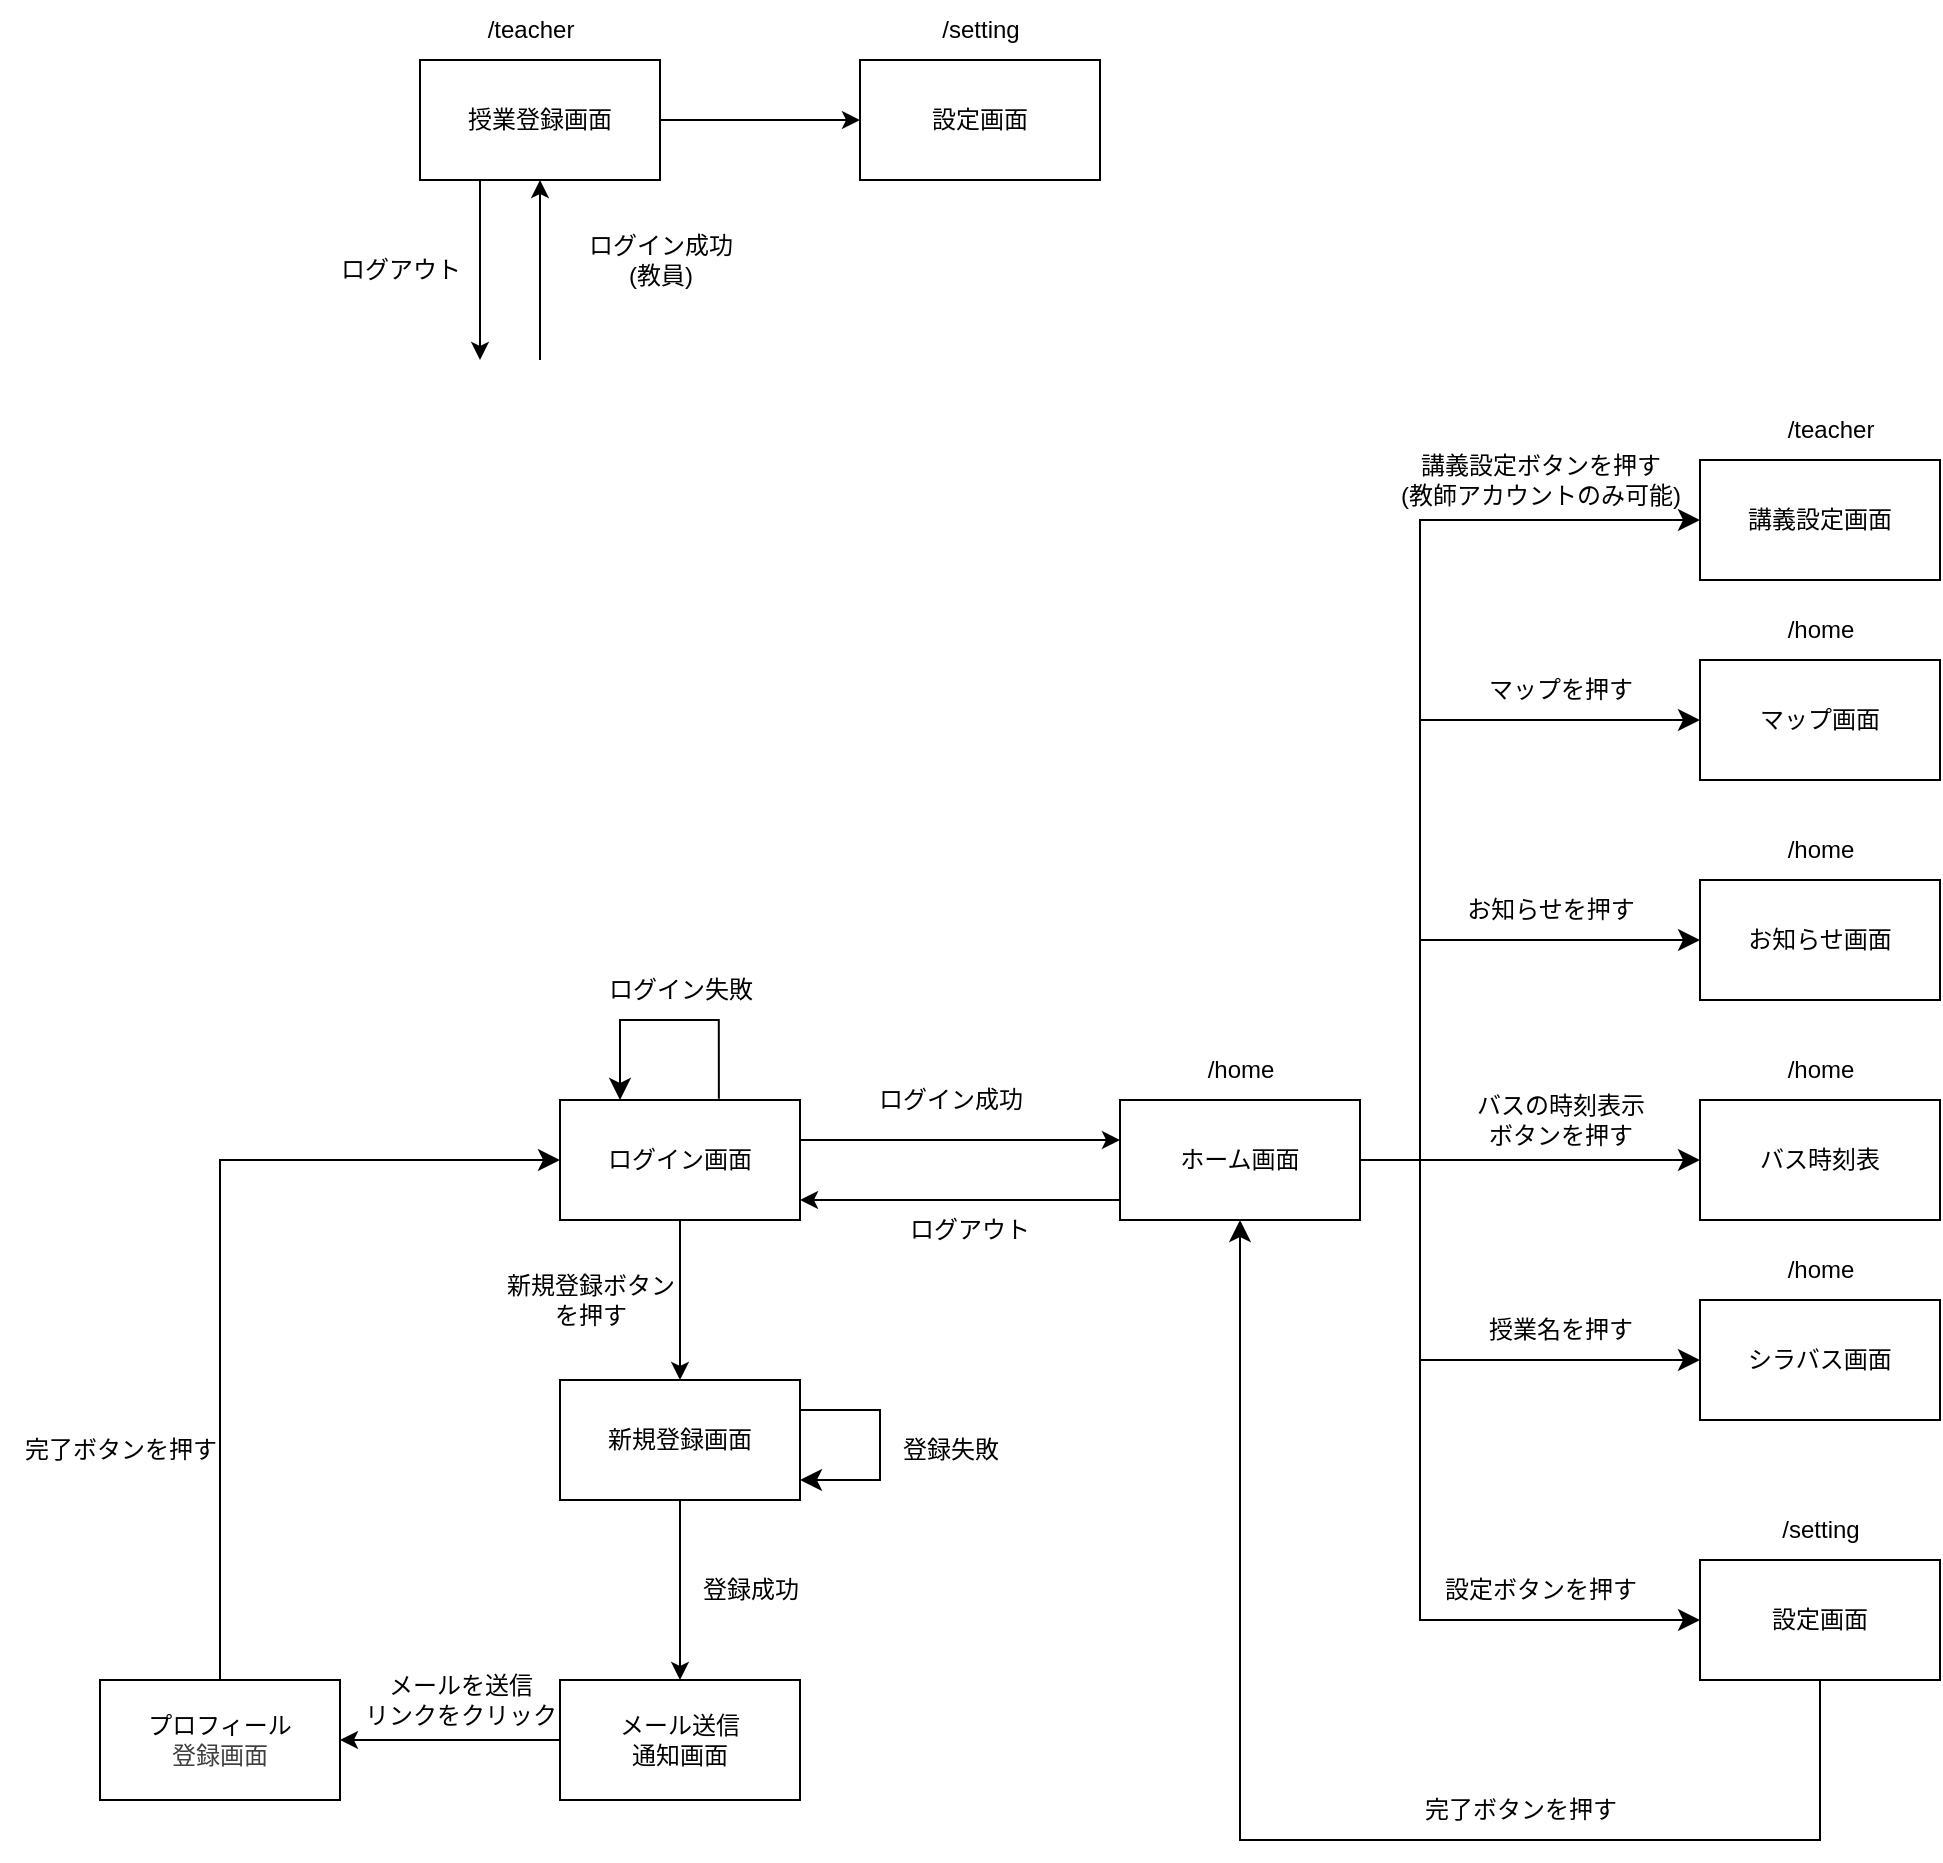 <mxfile>
    <diagram id="_tDs0RsYlQ4fGwmbFPf8" name="画面遷移図">
        <mxGraphModel dx="2540" dy="2001" grid="1" gridSize="10" guides="1" tooltips="1" connect="1" arrows="1" fold="1" page="1" pageScale="1" pageWidth="827" pageHeight="1169" math="0" shadow="0">
            <root>
                <mxCell id="0"/>
                <mxCell id="1" parent="0"/>
                <mxCell id="6" value="" style="edgeStyle=none;html=1;" parent="1" edge="1">
                    <mxGeometry relative="1" as="geometry">
                        <mxPoint x="210" y="60" as="sourcePoint"/>
                        <mxPoint x="370" y="60" as="targetPoint"/>
                    </mxGeometry>
                </mxCell>
                <mxCell id="kCsaJ0fg4Aw9UNDFYanI-20" style="edgeStyle=none;html=1;" parent="1" source="2" target="kCsaJ0fg4Aw9UNDFYanI-19" edge="1">
                    <mxGeometry relative="1" as="geometry"/>
                </mxCell>
                <mxCell id="kCsaJ0fg4Aw9UNDFYanI-71" style="edgeStyle=none;html=1;entryX=0.5;entryY=1;entryDx=0;entryDy=0;" parent="1" target="kCsaJ0fg4Aw9UNDFYanI-63" edge="1">
                    <mxGeometry relative="1" as="geometry">
                        <mxPoint x="80" y="-330" as="sourcePoint"/>
                        <mxPoint x="420" y="-260" as="targetPoint"/>
                    </mxGeometry>
                </mxCell>
                <mxCell id="2" value="ログイン画面" style="rounded=0;whiteSpace=wrap;html=1;" parent="1" vertex="1">
                    <mxGeometry x="90" y="40" width="120" height="60" as="geometry"/>
                </mxCell>
                <mxCell id="5" value="ホーム画面" style="rounded=0;whiteSpace=wrap;html=1;" parent="1" vertex="1">
                    <mxGeometry x="370" y="40" width="120" height="60" as="geometry"/>
                </mxCell>
                <mxCell id="kCsaJ0fg4Aw9UNDFYanI-15" value="" style="edgeStyle=segmentEdgeStyle;endArrow=classic;html=1;curved=0;rounded=0;endSize=8;startSize=8;entryX=0.25;entryY=0;entryDx=0;entryDy=0;exitX=0.412;exitY=-0.01;exitDx=0;exitDy=0;exitPerimeter=0;" parent="1" target="2" edge="1">
                    <mxGeometry width="50" height="50" relative="1" as="geometry">
                        <mxPoint x="169.44" y="39.4" as="sourcePoint"/>
                        <mxPoint x="150" as="targetPoint"/>
                        <Array as="points">
                            <mxPoint x="169"/>
                            <mxPoint x="120"/>
                        </Array>
                    </mxGeometry>
                </mxCell>
                <mxCell id="kCsaJ0fg4Aw9UNDFYanI-16" value="ログイン失敗" style="text;html=1;align=center;verticalAlign=middle;resizable=0;points=[];autosize=1;strokeColor=none;fillColor=none;" parent="1" vertex="1">
                    <mxGeometry x="100" y="-30" width="100" height="30" as="geometry"/>
                </mxCell>
                <mxCell id="kCsaJ0fg4Aw9UNDFYanI-41" style="edgeStyle=none;html=1;entryX=0.5;entryY=0;entryDx=0;entryDy=0;" parent="1" source="kCsaJ0fg4Aw9UNDFYanI-19" target="kCsaJ0fg4Aw9UNDFYanI-38" edge="1">
                    <mxGeometry relative="1" as="geometry"/>
                </mxCell>
                <mxCell id="kCsaJ0fg4Aw9UNDFYanI-19" value="新規登録画面" style="rounded=0;whiteSpace=wrap;html=1;" parent="1" vertex="1">
                    <mxGeometry x="90" y="180" width="120" height="60" as="geometry"/>
                </mxCell>
                <mxCell id="kCsaJ0fg4Aw9UNDFYanI-21" value="新規登録ボタン&lt;br&gt;&lt;div&gt;を押す&lt;/div&gt;" style="text;html=1;align=center;verticalAlign=middle;resizable=0;points=[];autosize=1;strokeColor=none;fillColor=none;" parent="1" vertex="1">
                    <mxGeometry x="50" y="120" width="110" height="40" as="geometry"/>
                </mxCell>
                <mxCell id="12" value="シラバス画面" style="rounded=0;whiteSpace=wrap;html=1;" parent="1" vertex="1">
                    <mxGeometry x="660" y="-70" width="120" height="60" as="geometry"/>
                </mxCell>
                <mxCell id="13" value="お知らせ画面" style="rounded=0;whiteSpace=wrap;html=1;" parent="1" vertex="1">
                    <mxGeometry x="660" y="-70" width="120" height="60" as="geometry"/>
                </mxCell>
                <mxCell id="14" value="バス時刻表" style="rounded=0;whiteSpace=wrap;html=1;" parent="1" vertex="1">
                    <mxGeometry x="660" y="40" width="120" height="60" as="geometry"/>
                </mxCell>
                <mxCell id="15" value="マップ画面" style="rounded=0;whiteSpace=wrap;html=1;" parent="1" vertex="1">
                    <mxGeometry x="660" y="-180" width="120" height="60" as="geometry"/>
                </mxCell>
                <mxCell id="kCsaJ0fg4Aw9UNDFYanI-23" value="" style="edgeStyle=segmentEdgeStyle;endArrow=classic;html=1;curved=0;rounded=0;endSize=8;startSize=8;exitX=1;exitY=0.5;exitDx=0;exitDy=0;entryX=0;entryY=0.5;entryDx=0;entryDy=0;" parent="1" source="5" target="15" edge="1">
                    <mxGeometry width="50" height="50" relative="1" as="geometry">
                        <mxPoint x="305.02" y="235" as="sourcePoint"/>
                        <mxPoint x="554.98" y="180" as="targetPoint"/>
                        <Array as="points">
                            <mxPoint x="520" y="70"/>
                            <mxPoint x="520" y="-150"/>
                        </Array>
                    </mxGeometry>
                </mxCell>
                <mxCell id="18" value="設定画面" style="rounded=0;whiteSpace=wrap;html=1;" parent="1" vertex="1">
                    <mxGeometry x="660" y="270" width="120" height="60" as="geometry"/>
                </mxCell>
                <mxCell id="19" value="" style="edgeStyle=segmentEdgeStyle;endArrow=classic;html=1;curved=0;rounded=0;endSize=8;startSize=8;entryX=0;entryY=0.5;entryDx=0;entryDy=0;" parent="1" target="13" edge="1">
                    <mxGeometry width="50" height="50" relative="1" as="geometry">
                        <mxPoint x="490" y="70" as="sourcePoint"/>
                        <mxPoint x="560" y="-80" as="targetPoint"/>
                        <Array as="points">
                            <mxPoint x="520" y="70"/>
                            <mxPoint x="520" y="-40"/>
                        </Array>
                    </mxGeometry>
                </mxCell>
                <mxCell id="20" value="" style="edgeStyle=segmentEdgeStyle;endArrow=classic;html=1;curved=0;rounded=0;endSize=8;startSize=8;entryX=0;entryY=0.5;entryDx=0;entryDy=0;" parent="1" target="14" edge="1">
                    <mxGeometry width="50" height="50" relative="1" as="geometry">
                        <mxPoint x="490" y="70" as="sourcePoint"/>
                        <mxPoint x="540" y="20" as="targetPoint"/>
                    </mxGeometry>
                </mxCell>
                <mxCell id="21" value="" style="edgeStyle=segmentEdgeStyle;endArrow=classic;html=1;curved=0;rounded=0;endSize=8;startSize=8;entryX=0;entryY=0.5;entryDx=0;entryDy=0;" parent="1" target="18" edge="1">
                    <mxGeometry width="50" height="50" relative="1" as="geometry">
                        <mxPoint x="490" y="70" as="sourcePoint"/>
                        <mxPoint x="540" y="180" as="targetPoint"/>
                        <Array as="points">
                            <mxPoint x="520" y="70"/>
                            <mxPoint x="520" y="300"/>
                        </Array>
                    </mxGeometry>
                </mxCell>
                <mxCell id="kCsaJ0fg4Aw9UNDFYanI-27" value="マップを押す" style="text;html=1;align=center;verticalAlign=middle;resizable=0;points=[];autosize=1;strokeColor=none;fillColor=none;" parent="1" vertex="1">
                    <mxGeometry x="540" y="-180" width="100" height="30" as="geometry"/>
                </mxCell>
                <mxCell id="kCsaJ0fg4Aw9UNDFYanI-28" value="お知らせを押す" style="text;html=1;align=center;verticalAlign=middle;resizable=0;points=[];autosize=1;strokeColor=none;fillColor=none;" parent="1" vertex="1">
                    <mxGeometry x="530" y="-70" width="110" height="30" as="geometry"/>
                </mxCell>
                <mxCell id="kCsaJ0fg4Aw9UNDFYanI-29" value="バスの時刻表示&lt;br&gt;ボタンを押す" style="text;html=1;align=center;verticalAlign=middle;resizable=0;points=[];autosize=1;strokeColor=none;fillColor=none;" parent="1" vertex="1">
                    <mxGeometry x="535" y="30" width="110" height="40" as="geometry"/>
                </mxCell>
                <mxCell id="kCsaJ0fg4Aw9UNDFYanI-30" value="設定ボタンを押す" style="text;html=1;align=center;verticalAlign=middle;resizable=0;points=[];autosize=1;strokeColor=none;fillColor=none;" parent="1" vertex="1">
                    <mxGeometry x="520" y="270" width="120" height="30" as="geometry"/>
                </mxCell>
                <mxCell id="kCsaJ0fg4Aw9UNDFYanI-37" value="登録成功" style="text;html=1;align=center;verticalAlign=middle;resizable=0;points=[];autosize=1;strokeColor=none;fillColor=none;" parent="1" vertex="1">
                    <mxGeometry x="150" y="270" width="70" height="30" as="geometry"/>
                </mxCell>
                <mxCell id="kCsaJ0fg4Aw9UNDFYanI-44" style="edgeStyle=none;html=1;entryX=1;entryY=0.5;entryDx=0;entryDy=0;" parent="1" source="kCsaJ0fg4Aw9UNDFYanI-38" target="kCsaJ0fg4Aw9UNDFYanI-43" edge="1">
                    <mxGeometry relative="1" as="geometry"/>
                </mxCell>
                <mxCell id="kCsaJ0fg4Aw9UNDFYanI-38" value="メール送信&lt;br&gt;通知画面" style="rounded=0;whiteSpace=wrap;html=1;" parent="1" vertex="1">
                    <mxGeometry x="90" y="330" width="120" height="60" as="geometry"/>
                </mxCell>
                <mxCell id="kCsaJ0fg4Aw9UNDFYanI-40" value="" style="edgeStyle=segmentEdgeStyle;endArrow=classic;html=1;curved=0;rounded=0;endSize=8;startSize=8;entryX=0;entryY=0.5;entryDx=0;entryDy=0;exitX=0.5;exitY=0;exitDx=0;exitDy=0;" parent="1" source="kCsaJ0fg4Aw9UNDFYanI-43" edge="1">
                    <mxGeometry width="50" height="50" relative="1" as="geometry">
                        <mxPoint x="-40" y="310" as="sourcePoint"/>
                        <mxPoint x="90" y="70" as="targetPoint"/>
                        <Array as="points">
                            <mxPoint x="-80" y="70"/>
                        </Array>
                    </mxGeometry>
                </mxCell>
                <mxCell id="kCsaJ0fg4Aw9UNDFYanI-43" value="&lt;span style=&quot;color: rgb(0, 0, 0);&quot;&gt;プロフィール&lt;/span&gt;&lt;br style=&quot;color: rgb(63, 63, 63); scrollbar-color: rgb(226, 226, 226) rgb(251, 251, 251);&quot;&gt;&lt;div style=&quot;color: rgb(63, 63, 63); scrollbar-color: rgb(226, 226, 226) rgb(251, 251, 251);&quot;&gt;登録画面&lt;/div&gt;" style="rounded=0;whiteSpace=wrap;html=1;" parent="1" vertex="1">
                    <mxGeometry x="-140" y="330" width="120" height="60" as="geometry"/>
                </mxCell>
                <mxCell id="kCsaJ0fg4Aw9UNDFYanI-45" value="メールを送信&lt;br&gt;リンクをクリック" style="text;html=1;align=center;verticalAlign=middle;resizable=0;points=[];autosize=1;strokeColor=none;fillColor=none;" parent="1" vertex="1">
                    <mxGeometry x="-20" y="320" width="120" height="40" as="geometry"/>
                </mxCell>
                <mxCell id="kCsaJ0fg4Aw9UNDFYanI-46" value="完了ボタンを押す" style="text;html=1;align=center;verticalAlign=middle;resizable=0;points=[];autosize=1;strokeColor=none;fillColor=none;" parent="1" vertex="1">
                    <mxGeometry x="-190" y="200" width="120" height="30" as="geometry"/>
                </mxCell>
                <mxCell id="kCsaJ0fg4Aw9UNDFYanI-47" value="" style="edgeStyle=segmentEdgeStyle;endArrow=classic;html=1;curved=0;rounded=0;endSize=8;startSize=8;exitX=1;exitY=0.25;exitDx=0;exitDy=0;" parent="1" source="kCsaJ0fg4Aw9UNDFYanI-19" edge="1">
                    <mxGeometry width="50" height="50" relative="1" as="geometry">
                        <mxPoint x="260" y="162.29" as="sourcePoint"/>
                        <mxPoint x="210" y="230" as="targetPoint"/>
                        <Array as="points">
                            <mxPoint x="250" y="195"/>
                            <mxPoint x="250" y="230"/>
                        </Array>
                    </mxGeometry>
                </mxCell>
                <mxCell id="22" value="" style="endArrow=classic;html=1;" parent="1" edge="1">
                    <mxGeometry width="50" height="50" relative="1" as="geometry">
                        <mxPoint x="370" y="90" as="sourcePoint"/>
                        <mxPoint x="210" y="90" as="targetPoint"/>
                    </mxGeometry>
                </mxCell>
                <mxCell id="23" value="ログアウト" style="text;html=1;align=center;verticalAlign=middle;whiteSpace=wrap;rounded=0;" parent="1" vertex="1">
                    <mxGeometry x="260" y="90" width="70" height="30" as="geometry"/>
                </mxCell>
                <mxCell id="kCsaJ0fg4Aw9UNDFYanI-48" value="登録失敗" style="text;html=1;align=center;verticalAlign=middle;resizable=0;points=[];autosize=1;strokeColor=none;fillColor=none;" parent="1" vertex="1">
                    <mxGeometry x="250" y="200" width="70" height="30" as="geometry"/>
                </mxCell>
                <mxCell id="kCsaJ0fg4Aw9UNDFYanI-49" value="/home" style="text;html=1;align=center;verticalAlign=middle;resizable=0;points=[];autosize=1;strokeColor=none;fillColor=none;" parent="1" vertex="1">
                    <mxGeometry x="690" y="-210" width="60" height="30" as="geometry"/>
                </mxCell>
                <mxCell id="kCsaJ0fg4Aw9UNDFYanI-50" value="/home" style="text;html=1;align=center;verticalAlign=middle;resizable=0;points=[];autosize=1;strokeColor=none;fillColor=none;" parent="1" vertex="1">
                    <mxGeometry x="400" y="10" width="60" height="30" as="geometry"/>
                </mxCell>
                <mxCell id="kCsaJ0fg4Aw9UNDFYanI-51" value="/home" style="text;html=1;align=center;verticalAlign=middle;resizable=0;points=[];autosize=1;strokeColor=none;fillColor=none;" parent="1" vertex="1">
                    <mxGeometry x="690" y="-100" width="60" height="30" as="geometry"/>
                </mxCell>
                <mxCell id="kCsaJ0fg4Aw9UNDFYanI-52" value="/home" style="text;html=1;align=center;verticalAlign=middle;resizable=0;points=[];autosize=1;strokeColor=none;fillColor=none;" parent="1" vertex="1">
                    <mxGeometry x="690" y="10" width="60" height="30" as="geometry"/>
                </mxCell>
                <mxCell id="kCsaJ0fg4Aw9UNDFYanI-53" value="/setting" style="text;html=1;align=center;verticalAlign=middle;resizable=0;points=[];autosize=1;strokeColor=none;fillColor=none;" parent="1" vertex="1">
                    <mxGeometry x="690" y="240" width="60" height="30" as="geometry"/>
                </mxCell>
                <mxCell id="kCsaJ0fg4Aw9UNDFYanI-54" value="シラバス画面" style="rounded=0;whiteSpace=wrap;html=1;" parent="1" vertex="1">
                    <mxGeometry x="660" y="140" width="120" height="60" as="geometry"/>
                </mxCell>
                <mxCell id="kCsaJ0fg4Aw9UNDFYanI-55" value="" style="edgeStyle=segmentEdgeStyle;endArrow=classic;html=1;curved=0;rounded=0;endSize=8;startSize=8;entryX=0;entryY=0.5;entryDx=0;entryDy=0;exitX=1;exitY=0.5;exitDx=0;exitDy=0;" parent="1" source="5" target="kCsaJ0fg4Aw9UNDFYanI-54" edge="1">
                    <mxGeometry width="50" height="50" relative="1" as="geometry">
                        <mxPoint x="530" y="190" as="sourcePoint"/>
                        <mxPoint x="580" y="140" as="targetPoint"/>
                        <Array as="points">
                            <mxPoint x="520" y="70"/>
                            <mxPoint x="520" y="170"/>
                        </Array>
                    </mxGeometry>
                </mxCell>
                <mxCell id="kCsaJ0fg4Aw9UNDFYanI-56" value="授業名を押す" style="text;html=1;align=center;verticalAlign=middle;resizable=0;points=[];autosize=1;strokeColor=none;fillColor=none;" parent="1" vertex="1">
                    <mxGeometry x="540" y="140" width="100" height="30" as="geometry"/>
                </mxCell>
                <mxCell id="kCsaJ0fg4Aw9UNDFYanI-57" value="/home" style="text;html=1;align=center;verticalAlign=middle;resizable=0;points=[];autosize=1;strokeColor=none;fillColor=none;" parent="1" vertex="1">
                    <mxGeometry x="690" y="110" width="60" height="30" as="geometry"/>
                </mxCell>
                <mxCell id="kCsaJ0fg4Aw9UNDFYanI-59" value="" style="edgeStyle=segmentEdgeStyle;endArrow=classic;html=1;curved=0;rounded=0;endSize=8;startSize=8;entryX=0.5;entryY=1;entryDx=0;entryDy=0;exitX=0.5;exitY=1;exitDx=0;exitDy=0;" parent="1" source="18" target="5" edge="1">
                    <mxGeometry width="50" height="50" relative="1" as="geometry">
                        <mxPoint x="720" y="420" as="sourcePoint"/>
                        <mxPoint x="510" y="370" as="targetPoint"/>
                        <Array as="points">
                            <mxPoint x="720" y="410"/>
                            <mxPoint x="430" y="410"/>
                        </Array>
                    </mxGeometry>
                </mxCell>
                <mxCell id="kCsaJ0fg4Aw9UNDFYanI-61" value="完了ボタンを押す" style="text;html=1;align=center;verticalAlign=middle;resizable=0;points=[];autosize=1;strokeColor=none;fillColor=none;" parent="1" vertex="1">
                    <mxGeometry x="510" y="380" width="120" height="30" as="geometry"/>
                </mxCell>
                <mxCell id="kCsaJ0fg4Aw9UNDFYanI-77" style="edgeStyle=none;html=1;entryX=0;entryY=0.5;entryDx=0;entryDy=0;" parent="1" source="kCsaJ0fg4Aw9UNDFYanI-63" target="kCsaJ0fg4Aw9UNDFYanI-75" edge="1">
                    <mxGeometry relative="1" as="geometry"/>
                </mxCell>
                <mxCell id="kCsaJ0fg4Aw9UNDFYanI-79" style="edgeStyle=none;html=1;exitX=0.5;exitY=1;exitDx=0;exitDy=0;" parent="1" edge="1">
                    <mxGeometry relative="1" as="geometry">
                        <mxPoint x="50" y="-330" as="targetPoint"/>
                        <mxPoint x="50" y="-420" as="sourcePoint"/>
                    </mxGeometry>
                </mxCell>
                <mxCell id="kCsaJ0fg4Aw9UNDFYanI-63" value="授業登録画面" style="rounded=0;whiteSpace=wrap;html=1;" parent="1" vertex="1">
                    <mxGeometry x="20" y="-480" width="120" height="60" as="geometry"/>
                </mxCell>
                <mxCell id="kCsaJ0fg4Aw9UNDFYanI-65" value="ログイン成功&lt;br&gt;&lt;div&gt;(教員)&lt;/div&gt;" style="text;html=1;align=center;verticalAlign=middle;resizable=0;points=[];autosize=1;strokeColor=none;fillColor=none;" parent="1" vertex="1">
                    <mxGeometry x="90" y="-400" width="100" height="40" as="geometry"/>
                </mxCell>
                <mxCell id="kCsaJ0fg4Aw9UNDFYanI-66" value="ログイン成功" style="text;html=1;align=center;verticalAlign=middle;resizable=0;points=[];autosize=1;strokeColor=none;fillColor=none;" parent="1" vertex="1">
                    <mxGeometry x="235" y="25" width="100" height="30" as="geometry"/>
                </mxCell>
                <mxCell id="kCsaJ0fg4Aw9UNDFYanI-73" value="ログアウト" style="text;html=1;align=center;verticalAlign=middle;resizable=0;points=[];autosize=1;strokeColor=none;fillColor=none;" parent="1" vertex="1">
                    <mxGeometry x="-30" y="-390" width="80" height="30" as="geometry"/>
                </mxCell>
                <mxCell id="kCsaJ0fg4Aw9UNDFYanI-74" value="/teacher" style="text;html=1;align=center;verticalAlign=middle;resizable=0;points=[];autosize=1;strokeColor=none;fillColor=none;" parent="1" vertex="1">
                    <mxGeometry x="40" y="-510" width="70" height="30" as="geometry"/>
                </mxCell>
                <mxCell id="kCsaJ0fg4Aw9UNDFYanI-75" value="設定画面" style="rounded=0;whiteSpace=wrap;html=1;" parent="1" vertex="1">
                    <mxGeometry x="240" y="-480" width="120" height="60" as="geometry"/>
                </mxCell>
                <mxCell id="kCsaJ0fg4Aw9UNDFYanI-76" value="/setting" style="text;html=1;align=center;verticalAlign=middle;resizable=0;points=[];autosize=1;strokeColor=none;fillColor=none;" parent="1" vertex="1">
                    <mxGeometry x="270" y="-510" width="60" height="30" as="geometry"/>
                </mxCell>
                <mxCell id="26" value="講義設定画面" style="rounded=0;whiteSpace=wrap;html=1;" parent="1" vertex="1">
                    <mxGeometry x="660" y="-280" width="120" height="60" as="geometry"/>
                </mxCell>
                <mxCell id="27" value="" style="edgeStyle=segmentEdgeStyle;endArrow=classic;html=1;curved=0;rounded=0;endSize=8;startSize=8;entryX=0;entryY=0.5;entryDx=0;entryDy=0;" parent="1" target="26" edge="1">
                    <mxGeometry width="50" height="50" relative="1" as="geometry">
                        <mxPoint x="490" y="70" as="sourcePoint"/>
                        <mxPoint x="540" y="-250" as="targetPoint"/>
                        <Array as="points">
                            <mxPoint x="520" y="70"/>
                            <mxPoint x="520" y="-250"/>
                        </Array>
                    </mxGeometry>
                </mxCell>
                <mxCell id="kCsaJ0fg4Aw9UNDFYanI-80" value="講義設定ボタンを押す&lt;br&gt;(教師アカウントのみ可能)" style="text;html=1;align=center;verticalAlign=middle;resizable=0;points=[];autosize=1;strokeColor=none;fillColor=none;" parent="1" vertex="1">
                    <mxGeometry x="500" y="-290" width="160" height="40" as="geometry"/>
                </mxCell>
                <mxCell id="kCsaJ0fg4Aw9UNDFYanI-81" value="/teacher" style="text;html=1;align=center;verticalAlign=middle;resizable=0;points=[];autosize=1;strokeColor=none;fillColor=none;" parent="1" vertex="1">
                    <mxGeometry x="690" y="-310" width="70" height="30" as="geometry"/>
                </mxCell>
            </root>
        </mxGraphModel>
    </diagram>
</mxfile>
